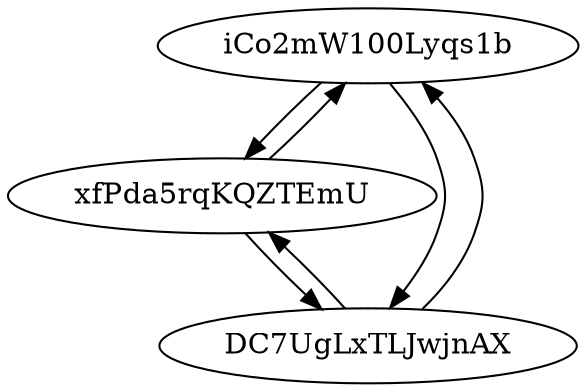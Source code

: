 digraph Transacciones{
iCo2mW100Lyqs1b[lable="iCo2mW100Lyqs1b p2"];
iCo2mW100Lyqs1b->xfPda5rqKQZTEmU
xfPda5rqKQZTEmU->iCo2mW100Lyqs1b
xfPda5rqKQZTEmU[lable="xfPda5rqKQZTEmU p2"];
xfPda5rqKQZTEmU->DC7UgLxTLJwjnAX
DC7UgLxTLJwjnAX->xfPda5rqKQZTEmU
DC7UgLxTLJwjnAX[lable="DC7UgLxTLJwjnAX p2"];
DC7UgLxTLJwjnAX->iCo2mW100Lyqs1b
iCo2mW100Lyqs1b->DC7UgLxTLJwjnAX
}